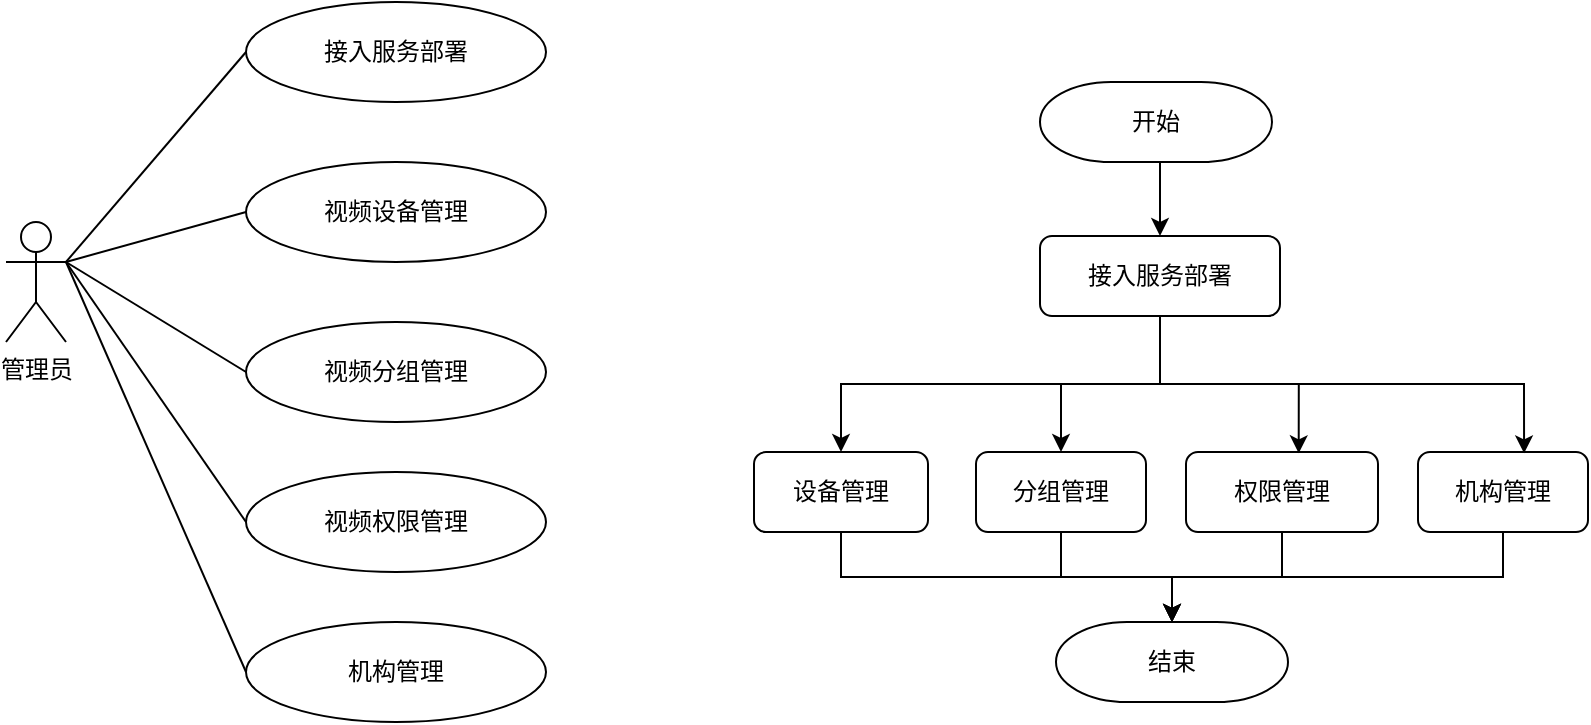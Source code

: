 <mxfile version="22.1.8" type="github">
  <diagram id="C5RBs43oDa-KdzZeNtuy" name="Page-1">
    <mxGraphModel dx="1221" dy="725" grid="0" gridSize="10" guides="1" tooltips="1" connect="1" arrows="1" fold="1" page="1" pageScale="1" pageWidth="827" pageHeight="1169" math="0" shadow="0">
      <root>
        <mxCell id="WIyWlLk6GJQsqaUBKTNV-0" />
        <mxCell id="WIyWlLk6GJQsqaUBKTNV-1" parent="WIyWlLk6GJQsqaUBKTNV-0" />
        <mxCell id="vPuqmlGFBNl815EYrdy--20" style="edgeStyle=orthogonalEdgeStyle;rounded=0;orthogonalLoop=1;jettySize=auto;html=1;exitX=0.5;exitY=1;exitDx=0;exitDy=0;entryX=0.5;entryY=0;entryDx=0;entryDy=0;strokeWidth=1;" edge="1" parent="WIyWlLk6GJQsqaUBKTNV-1" source="WIyWlLk6GJQsqaUBKTNV-3" target="WIyWlLk6GJQsqaUBKTNV-7">
          <mxGeometry relative="1" as="geometry" />
        </mxCell>
        <mxCell id="vPuqmlGFBNl815EYrdy--21" style="edgeStyle=orthogonalEdgeStyle;rounded=0;orthogonalLoop=1;jettySize=auto;html=1;exitX=0.5;exitY=1;exitDx=0;exitDy=0;entryX=0.5;entryY=0;entryDx=0;entryDy=0;strokeWidth=1;" edge="1" parent="WIyWlLk6GJQsqaUBKTNV-1" source="WIyWlLk6GJQsqaUBKTNV-3" target="vPuqmlGFBNl815EYrdy--16">
          <mxGeometry relative="1" as="geometry" />
        </mxCell>
        <mxCell id="WIyWlLk6GJQsqaUBKTNV-3" value="接入服务部署" style="rounded=1;whiteSpace=wrap;html=1;fontSize=12;glass=0;strokeWidth=1;shadow=0;" parent="WIyWlLk6GJQsqaUBKTNV-1" vertex="1">
          <mxGeometry x="543" y="227" width="120" height="40" as="geometry" />
        </mxCell>
        <mxCell id="WIyWlLk6GJQsqaUBKTNV-7" value="设备管理" style="rounded=1;whiteSpace=wrap;html=1;fontSize=12;glass=0;strokeWidth=1;shadow=0;" parent="WIyWlLk6GJQsqaUBKTNV-1" vertex="1">
          <mxGeometry x="400" y="335" width="87" height="40" as="geometry" />
        </mxCell>
        <mxCell id="vPuqmlGFBNl815EYrdy--2" style="rounded=0;orthogonalLoop=1;jettySize=auto;html=1;exitX=1;exitY=0.333;exitDx=0;exitDy=0;exitPerimeter=0;entryX=0;entryY=0.5;entryDx=0;entryDy=0;endArrow=none;endFill=0;" edge="1" parent="WIyWlLk6GJQsqaUBKTNV-1" source="vPuqmlGFBNl815EYrdy--0" target="vPuqmlGFBNl815EYrdy--1">
          <mxGeometry relative="1" as="geometry" />
        </mxCell>
        <mxCell id="vPuqmlGFBNl815EYrdy--0" value="管理员" style="shape=umlActor;verticalLabelPosition=bottom;verticalAlign=top;html=1;outlineConnect=0;" vertex="1" parent="WIyWlLk6GJQsqaUBKTNV-1">
          <mxGeometry x="26" y="220" width="30" height="60" as="geometry" />
        </mxCell>
        <mxCell id="vPuqmlGFBNl815EYrdy--1" value="接入服务部署" style="ellipse;whiteSpace=wrap;html=1;" vertex="1" parent="WIyWlLk6GJQsqaUBKTNV-1">
          <mxGeometry x="146" y="110" width="150" height="50" as="geometry" />
        </mxCell>
        <mxCell id="vPuqmlGFBNl815EYrdy--3" value="视频设备管理" style="ellipse;whiteSpace=wrap;html=1;" vertex="1" parent="WIyWlLk6GJQsqaUBKTNV-1">
          <mxGeometry x="146" y="190" width="150" height="50" as="geometry" />
        </mxCell>
        <mxCell id="vPuqmlGFBNl815EYrdy--4" value="视频分组管理" style="ellipse;whiteSpace=wrap;html=1;" vertex="1" parent="WIyWlLk6GJQsqaUBKTNV-1">
          <mxGeometry x="146" y="270" width="150" height="50" as="geometry" />
        </mxCell>
        <mxCell id="vPuqmlGFBNl815EYrdy--5" value="视频权限管理" style="ellipse;whiteSpace=wrap;html=1;" vertex="1" parent="WIyWlLk6GJQsqaUBKTNV-1">
          <mxGeometry x="146" y="345" width="150" height="50" as="geometry" />
        </mxCell>
        <mxCell id="vPuqmlGFBNl815EYrdy--6" value="机构管理" style="ellipse;whiteSpace=wrap;html=1;" vertex="1" parent="WIyWlLk6GJQsqaUBKTNV-1">
          <mxGeometry x="146" y="420" width="150" height="50" as="geometry" />
        </mxCell>
        <mxCell id="vPuqmlGFBNl815EYrdy--7" style="rounded=0;orthogonalLoop=1;jettySize=auto;html=1;exitX=1;exitY=0.333;exitDx=0;exitDy=0;exitPerimeter=0;entryX=0;entryY=0.5;entryDx=0;entryDy=0;endArrow=none;endFill=0;" edge="1" parent="WIyWlLk6GJQsqaUBKTNV-1" source="vPuqmlGFBNl815EYrdy--0" target="vPuqmlGFBNl815EYrdy--3">
          <mxGeometry relative="1" as="geometry">
            <mxPoint x="66" y="250" as="sourcePoint" />
            <mxPoint x="156" y="145" as="targetPoint" />
          </mxGeometry>
        </mxCell>
        <mxCell id="vPuqmlGFBNl815EYrdy--8" style="rounded=0;orthogonalLoop=1;jettySize=auto;html=1;entryX=0;entryY=0.5;entryDx=0;entryDy=0;endArrow=none;endFill=0;" edge="1" parent="WIyWlLk6GJQsqaUBKTNV-1" target="vPuqmlGFBNl815EYrdy--4">
          <mxGeometry relative="1" as="geometry">
            <mxPoint x="56" y="240" as="sourcePoint" />
            <mxPoint x="166" y="155" as="targetPoint" />
          </mxGeometry>
        </mxCell>
        <mxCell id="vPuqmlGFBNl815EYrdy--9" style="rounded=0;orthogonalLoop=1;jettySize=auto;html=1;entryX=0;entryY=0.5;entryDx=0;entryDy=0;endArrow=none;endFill=0;" edge="1" parent="WIyWlLk6GJQsqaUBKTNV-1" target="vPuqmlGFBNl815EYrdy--5">
          <mxGeometry relative="1" as="geometry">
            <mxPoint x="56" y="240" as="sourcePoint" />
            <mxPoint x="176" y="165" as="targetPoint" />
          </mxGeometry>
        </mxCell>
        <mxCell id="vPuqmlGFBNl815EYrdy--10" style="rounded=0;orthogonalLoop=1;jettySize=auto;html=1;entryX=0;entryY=0.5;entryDx=0;entryDy=0;endArrow=none;endFill=0;" edge="1" parent="WIyWlLk6GJQsqaUBKTNV-1" target="vPuqmlGFBNl815EYrdy--6">
          <mxGeometry relative="1" as="geometry">
            <mxPoint x="56" y="240" as="sourcePoint" />
            <mxPoint x="186" y="175" as="targetPoint" />
          </mxGeometry>
        </mxCell>
        <mxCell id="vPuqmlGFBNl815EYrdy--19" style="edgeStyle=orthogonalEdgeStyle;rounded=0;orthogonalLoop=1;jettySize=auto;html=1;exitX=0.5;exitY=1;exitDx=0;exitDy=0;exitPerimeter=0;entryX=0.5;entryY=0;entryDx=0;entryDy=0;strokeWidth=1;" edge="1" parent="WIyWlLk6GJQsqaUBKTNV-1" source="vPuqmlGFBNl815EYrdy--13" target="WIyWlLk6GJQsqaUBKTNV-3">
          <mxGeometry relative="1" as="geometry" />
        </mxCell>
        <mxCell id="vPuqmlGFBNl815EYrdy--13" value="开始" style="strokeWidth=1;html=1;shape=mxgraph.flowchart.terminator;whiteSpace=wrap;" vertex="1" parent="WIyWlLk6GJQsqaUBKTNV-1">
          <mxGeometry x="543" y="150" width="116" height="40" as="geometry" />
        </mxCell>
        <mxCell id="vPuqmlGFBNl815EYrdy--16" value="分组管理" style="rounded=1;whiteSpace=wrap;html=1;fontSize=12;glass=0;strokeWidth=1;shadow=0;" vertex="1" parent="WIyWlLk6GJQsqaUBKTNV-1">
          <mxGeometry x="511" y="335" width="85" height="40" as="geometry" />
        </mxCell>
        <mxCell id="vPuqmlGFBNl815EYrdy--17" value="权限管理" style="rounded=1;whiteSpace=wrap;html=1;fontSize=12;glass=0;strokeWidth=1;shadow=0;" vertex="1" parent="WIyWlLk6GJQsqaUBKTNV-1">
          <mxGeometry x="616" y="335" width="96" height="40" as="geometry" />
        </mxCell>
        <mxCell id="vPuqmlGFBNl815EYrdy--18" value="机构管理" style="rounded=1;whiteSpace=wrap;html=1;fontSize=12;glass=0;strokeWidth=1;shadow=0;" vertex="1" parent="WIyWlLk6GJQsqaUBKTNV-1">
          <mxGeometry x="732" y="335" width="85" height="40" as="geometry" />
        </mxCell>
        <mxCell id="vPuqmlGFBNl815EYrdy--22" style="edgeStyle=orthogonalEdgeStyle;rounded=0;orthogonalLoop=1;jettySize=auto;html=1;exitX=0.5;exitY=1;exitDx=0;exitDy=0;entryX=0.587;entryY=0.017;entryDx=0;entryDy=0;entryPerimeter=0;strokeWidth=1;" edge="1" parent="WIyWlLk6GJQsqaUBKTNV-1" source="WIyWlLk6GJQsqaUBKTNV-3" target="vPuqmlGFBNl815EYrdy--17">
          <mxGeometry relative="1" as="geometry" />
        </mxCell>
        <mxCell id="vPuqmlGFBNl815EYrdy--23" style="edgeStyle=orthogonalEdgeStyle;rounded=0;orthogonalLoop=1;jettySize=auto;html=1;exitX=0.5;exitY=1;exitDx=0;exitDy=0;entryX=0.624;entryY=0.017;entryDx=0;entryDy=0;entryPerimeter=0;strokeWidth=1;" edge="1" parent="WIyWlLk6GJQsqaUBKTNV-1" source="WIyWlLk6GJQsqaUBKTNV-3" target="vPuqmlGFBNl815EYrdy--18">
          <mxGeometry relative="1" as="geometry" />
        </mxCell>
        <mxCell id="vPuqmlGFBNl815EYrdy--24" value="结束" style="strokeWidth=1;html=1;shape=mxgraph.flowchart.terminator;whiteSpace=wrap;" vertex="1" parent="WIyWlLk6GJQsqaUBKTNV-1">
          <mxGeometry x="551" y="420" width="116" height="40" as="geometry" />
        </mxCell>
        <mxCell id="vPuqmlGFBNl815EYrdy--25" style="edgeStyle=orthogonalEdgeStyle;rounded=0;orthogonalLoop=1;jettySize=auto;html=1;exitX=0.5;exitY=1;exitDx=0;exitDy=0;entryX=0.5;entryY=0;entryDx=0;entryDy=0;entryPerimeter=0;strokeWidth=1;" edge="1" parent="WIyWlLk6GJQsqaUBKTNV-1" source="WIyWlLk6GJQsqaUBKTNV-7" target="vPuqmlGFBNl815EYrdy--24">
          <mxGeometry relative="1" as="geometry" />
        </mxCell>
        <mxCell id="vPuqmlGFBNl815EYrdy--27" style="edgeStyle=orthogonalEdgeStyle;rounded=0;orthogonalLoop=1;jettySize=auto;html=1;exitX=0.5;exitY=1;exitDx=0;exitDy=0;entryX=0.5;entryY=0;entryDx=0;entryDy=0;entryPerimeter=0;strokeWidth=1;" edge="1" parent="WIyWlLk6GJQsqaUBKTNV-1" source="vPuqmlGFBNl815EYrdy--17" target="vPuqmlGFBNl815EYrdy--24">
          <mxGeometry relative="1" as="geometry" />
        </mxCell>
        <mxCell id="vPuqmlGFBNl815EYrdy--28" style="edgeStyle=orthogonalEdgeStyle;rounded=0;orthogonalLoop=1;jettySize=auto;html=1;exitX=0.5;exitY=1;exitDx=0;exitDy=0;entryX=0.5;entryY=0;entryDx=0;entryDy=0;entryPerimeter=0;strokeWidth=1;" edge="1" parent="WIyWlLk6GJQsqaUBKTNV-1" source="vPuqmlGFBNl815EYrdy--18" target="vPuqmlGFBNl815EYrdy--24">
          <mxGeometry relative="1" as="geometry" />
        </mxCell>
        <mxCell id="vPuqmlGFBNl815EYrdy--29" style="edgeStyle=orthogonalEdgeStyle;rounded=0;orthogonalLoop=1;jettySize=auto;html=1;exitX=0.5;exitY=1;exitDx=0;exitDy=0;entryX=0.5;entryY=0;entryDx=0;entryDy=0;entryPerimeter=0;strokeWidth=1;" edge="1" parent="WIyWlLk6GJQsqaUBKTNV-1" source="vPuqmlGFBNl815EYrdy--16" target="vPuqmlGFBNl815EYrdy--24">
          <mxGeometry relative="1" as="geometry" />
        </mxCell>
      </root>
    </mxGraphModel>
  </diagram>
</mxfile>
